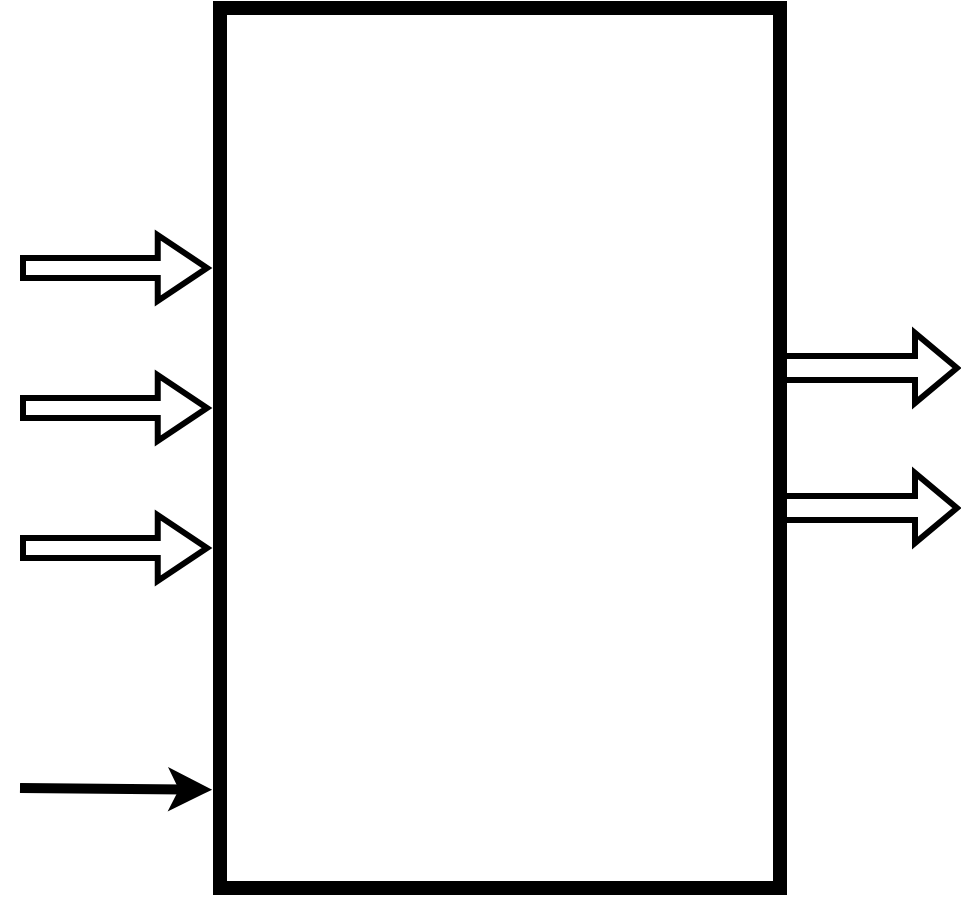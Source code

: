 <mxfile version="21.6.2" type="github">
  <diagram name="Page-1" id="fRRlt2_z5O4Pgyi63CUx">
    <mxGraphModel dx="1360" dy="721" grid="1" gridSize="10" guides="1" tooltips="1" connect="1" arrows="1" fold="1" page="1" pageScale="1" pageWidth="850" pageHeight="1100" math="0" shadow="0">
      <root>
        <mxCell id="0" />
        <mxCell id="1" parent="0" />
        <mxCell id="Nw036pJT9a0Y2XX0Sr87-1" value="" style="whiteSpace=wrap;html=1;aspect=fixed;" parent="1" vertex="1">
          <mxGeometry x="380" y="360" as="geometry" />
        </mxCell>
        <mxCell id="Nw036pJT9a0Y2XX0Sr87-2" value="" style="rounded=0;whiteSpace=wrap;html=1;strokeWidth=7;" parent="1" vertex="1">
          <mxGeometry x="280" y="150" width="280" height="440" as="geometry" />
        </mxCell>
        <mxCell id="rswCYrFD89WHieu-YYeM-2" value="" style="endArrow=classic;html=1;rounded=0;entryX=-0.014;entryY=0.411;entryDx=0;entryDy=0;entryPerimeter=0;strokeWidth=5;" edge="1" parent="1">
          <mxGeometry width="50" height="50" relative="1" as="geometry">
            <mxPoint x="180" y="540" as="sourcePoint" />
            <mxPoint x="276.08" y="540.84" as="targetPoint" />
          </mxGeometry>
        </mxCell>
        <mxCell id="rswCYrFD89WHieu-YYeM-6" value="" style="shape=flexArrow;endArrow=classic;html=1;rounded=0;width=8;endSize=7.21;strokeWidth=3;" edge="1" parent="1">
          <mxGeometry width="50" height="50" relative="1" as="geometry">
            <mxPoint x="180" y="280" as="sourcePoint" />
            <mxPoint x="275" y="280" as="targetPoint" />
          </mxGeometry>
        </mxCell>
        <mxCell id="rswCYrFD89WHieu-YYeM-7" value="" style="shape=flexArrow;endArrow=classic;html=1;rounded=0;width=8;endSize=7.21;strokeWidth=3;" edge="1" parent="1">
          <mxGeometry width="50" height="50" relative="1" as="geometry">
            <mxPoint x="180" y="350" as="sourcePoint" />
            <mxPoint x="275" y="350" as="targetPoint" />
          </mxGeometry>
        </mxCell>
        <mxCell id="rswCYrFD89WHieu-YYeM-8" value="" style="shape=flexArrow;endArrow=classic;html=1;rounded=0;width=8;endSize=7.21;strokeWidth=3;" edge="1" parent="1">
          <mxGeometry width="50" height="50" relative="1" as="geometry">
            <mxPoint x="180" y="420" as="sourcePoint" />
            <mxPoint x="275" y="420" as="targetPoint" />
          </mxGeometry>
        </mxCell>
        <mxCell id="rswCYrFD89WHieu-YYeM-9" value="" style="shape=flexArrow;endArrow=classic;html=1;rounded=0;strokeWidth=3;" edge="1" parent="1">
          <mxGeometry width="50" height="50" relative="1" as="geometry">
            <mxPoint x="560" y="330" as="sourcePoint" />
            <mxPoint x="650" y="330" as="targetPoint" />
          </mxGeometry>
        </mxCell>
        <mxCell id="rswCYrFD89WHieu-YYeM-11" value="" style="shape=flexArrow;endArrow=classic;html=1;rounded=0;strokeWidth=3;" edge="1" parent="1">
          <mxGeometry width="50" height="50" relative="1" as="geometry">
            <mxPoint x="560" y="400" as="sourcePoint" />
            <mxPoint x="650" y="400" as="targetPoint" />
          </mxGeometry>
        </mxCell>
      </root>
    </mxGraphModel>
  </diagram>
</mxfile>
